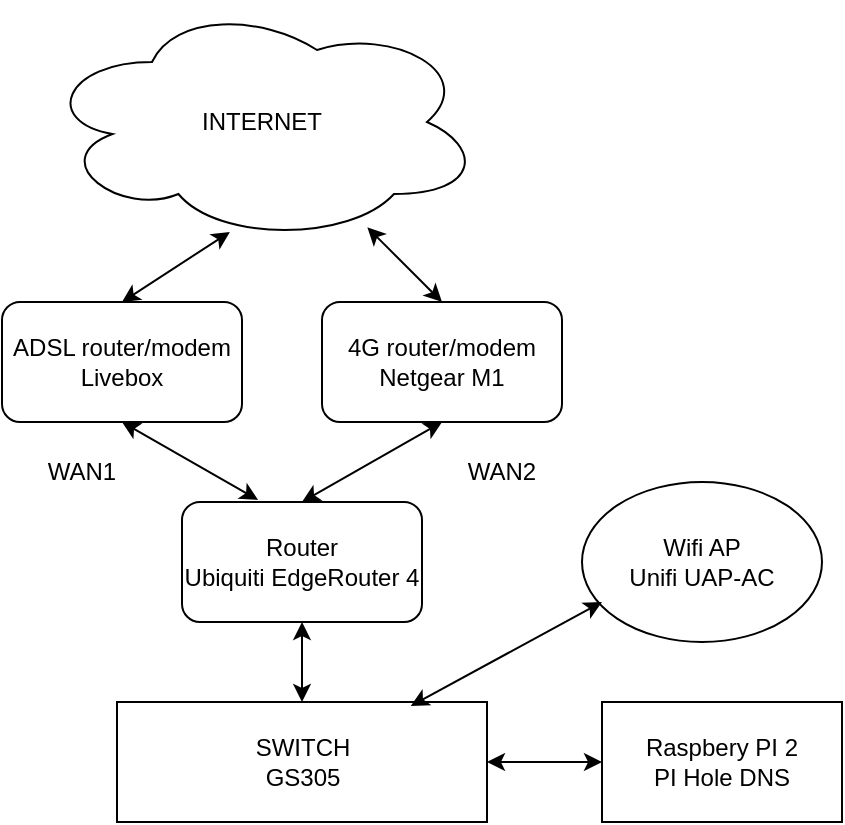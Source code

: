 <mxfile version="20.5.2" type="device"><diagram id="os9QSClmAEON_M7ja4De" name="Page-1"><mxGraphModel dx="2062" dy="1065" grid="1" gridSize="10" guides="1" tooltips="1" connect="1" arrows="1" fold="1" page="1" pageScale="1" pageWidth="850" pageHeight="1100" math="0" shadow="0"><root><mxCell id="0"/><mxCell id="1" parent="0"/><mxCell id="Zpbntim3AjPX8S0pxZOr-1" value="INTERNET" style="ellipse;shape=cloud;whiteSpace=wrap;html=1;" vertex="1" parent="1"><mxGeometry x="60" y="50" width="220" height="120" as="geometry"/></mxCell><mxCell id="Zpbntim3AjPX8S0pxZOr-2" value="SWITCH&lt;br&gt;GS305" style="rounded=0;whiteSpace=wrap;html=1;" vertex="1" parent="1"><mxGeometry x="97.5" y="400" width="185" height="60" as="geometry"/></mxCell><mxCell id="Zpbntim3AjPX8S0pxZOr-4" value="ADSL router/modem&lt;br&gt;Livebox" style="rounded=1;whiteSpace=wrap;html=1;" vertex="1" parent="1"><mxGeometry x="40" y="200" width="120" height="60" as="geometry"/></mxCell><mxCell id="Zpbntim3AjPX8S0pxZOr-5" value="4G router/modem&lt;br&gt;Netgear M1" style="rounded=1;whiteSpace=wrap;html=1;" vertex="1" parent="1"><mxGeometry x="200" y="200" width="120" height="60" as="geometry"/></mxCell><mxCell id="Zpbntim3AjPX8S0pxZOr-6" value="Router&lt;br&gt;Ubiquiti EdgeRouter 4" style="rounded=1;whiteSpace=wrap;html=1;" vertex="1" parent="1"><mxGeometry x="130" y="300" width="120" height="60" as="geometry"/></mxCell><mxCell id="Zpbntim3AjPX8S0pxZOr-8" value="" style="endArrow=classic;startArrow=classic;html=1;rounded=0;exitX=0.5;exitY=0;exitDx=0;exitDy=0;" edge="1" parent="1" source="Zpbntim3AjPX8S0pxZOr-5" target="Zpbntim3AjPX8S0pxZOr-1"><mxGeometry width="50" height="50" relative="1" as="geometry"><mxPoint x="210" y="180" as="sourcePoint"/><mxPoint x="260" y="130" as="targetPoint"/></mxGeometry></mxCell><mxCell id="Zpbntim3AjPX8S0pxZOr-9" value="" style="endArrow=classic;startArrow=classic;html=1;rounded=0;entryX=0.427;entryY=0.958;entryDx=0;entryDy=0;entryPerimeter=0;exitX=0.5;exitY=0;exitDx=0;exitDy=0;" edge="1" parent="1" source="Zpbntim3AjPX8S0pxZOr-4" target="Zpbntim3AjPX8S0pxZOr-1"><mxGeometry width="50" height="50" relative="1" as="geometry"><mxPoint x="75" y="190" as="sourcePoint"/><mxPoint x="125" y="140" as="targetPoint"/></mxGeometry></mxCell><mxCell id="Zpbntim3AjPX8S0pxZOr-10" value="" style="endArrow=classic;startArrow=classic;html=1;rounded=0;exitX=0.317;exitY=-0.017;exitDx=0;exitDy=0;entryX=0.5;entryY=1;entryDx=0;entryDy=0;exitPerimeter=0;" edge="1" parent="1" source="Zpbntim3AjPX8S0pxZOr-6" target="Zpbntim3AjPX8S0pxZOr-4"><mxGeometry width="50" height="50" relative="1" as="geometry"><mxPoint x="400" y="540" as="sourcePoint"/><mxPoint x="450" y="490" as="targetPoint"/><Array as="points"/></mxGeometry></mxCell><mxCell id="Zpbntim3AjPX8S0pxZOr-11" value="" style="endArrow=classic;startArrow=classic;html=1;rounded=0;entryX=0.5;entryY=1;entryDx=0;entryDy=0;exitX=0.5;exitY=0;exitDx=0;exitDy=0;" edge="1" parent="1" source="Zpbntim3AjPX8S0pxZOr-6" target="Zpbntim3AjPX8S0pxZOr-5"><mxGeometry width="50" height="50" relative="1" as="geometry"><mxPoint x="130" y="300" as="sourcePoint"/><mxPoint x="180" y="250" as="targetPoint"/></mxGeometry></mxCell><mxCell id="Zpbntim3AjPX8S0pxZOr-12" value="WAN1" style="text;html=1;strokeColor=none;fillColor=none;align=center;verticalAlign=middle;whiteSpace=wrap;rounded=0;" vertex="1" parent="1"><mxGeometry x="50" y="270" width="60" height="30" as="geometry"/></mxCell><mxCell id="Zpbntim3AjPX8S0pxZOr-14" value="WAN2" style="text;html=1;strokeColor=none;fillColor=none;align=center;verticalAlign=middle;whiteSpace=wrap;rounded=0;" vertex="1" parent="1"><mxGeometry x="260" y="270" width="60" height="30" as="geometry"/></mxCell><mxCell id="Zpbntim3AjPX8S0pxZOr-15" value="" style="endArrow=classic;startArrow=classic;html=1;rounded=0;exitX=0.5;exitY=0;exitDx=0;exitDy=0;entryX=0.5;entryY=1;entryDx=0;entryDy=0;" edge="1" parent="1" source="Zpbntim3AjPX8S0pxZOr-2" target="Zpbntim3AjPX8S0pxZOr-6"><mxGeometry width="50" height="50" relative="1" as="geometry"><mxPoint x="190" y="400" as="sourcePoint"/><mxPoint x="240" y="350" as="targetPoint"/></mxGeometry></mxCell><mxCell id="Zpbntim3AjPX8S0pxZOr-16" value="Wifi AP&lt;br&gt;Unifi UAP-AC" style="ellipse;whiteSpace=wrap;html=1;" vertex="1" parent="1"><mxGeometry x="330" y="290" width="120" height="80" as="geometry"/></mxCell><mxCell id="Zpbntim3AjPX8S0pxZOr-18" value="" style="endArrow=classic;startArrow=classic;html=1;rounded=0;exitX=0.794;exitY=0.033;exitDx=0;exitDy=0;exitPerimeter=0;entryX=0.083;entryY=0.75;entryDx=0;entryDy=0;entryPerimeter=0;" edge="1" parent="1" source="Zpbntim3AjPX8S0pxZOr-2" target="Zpbntim3AjPX8S0pxZOr-16"><mxGeometry width="50" height="50" relative="1" as="geometry"><mxPoint x="290" y="410" as="sourcePoint"/><mxPoint x="340" y="360" as="targetPoint"/></mxGeometry></mxCell><mxCell id="Zpbntim3AjPX8S0pxZOr-19" value="Raspbery PI 2&lt;br&gt;PI Hole DNS" style="rounded=0;whiteSpace=wrap;html=1;" vertex="1" parent="1"><mxGeometry x="340" y="400" width="120" height="60" as="geometry"/></mxCell><mxCell id="Zpbntim3AjPX8S0pxZOr-20" value="" style="endArrow=classic;startArrow=classic;html=1;rounded=0;entryX=0;entryY=0.5;entryDx=0;entryDy=0;exitX=1;exitY=0.5;exitDx=0;exitDy=0;" edge="1" parent="1" source="Zpbntim3AjPX8S0pxZOr-2" target="Zpbntim3AjPX8S0pxZOr-19"><mxGeometry width="50" height="50" relative="1" as="geometry"><mxPoint x="280" y="530" as="sourcePoint"/><mxPoint x="330" y="480" as="targetPoint"/></mxGeometry></mxCell></root></mxGraphModel></diagram></mxfile>